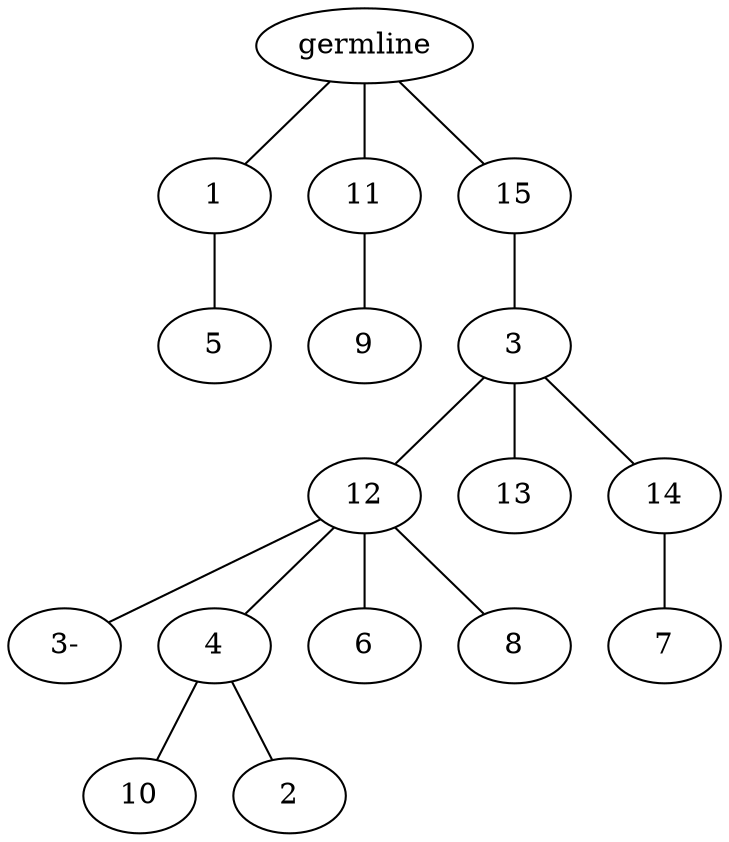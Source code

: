graph tree {
    "140306258569152" [label="germline"];
    "140306258469408" [label="1"];
    "140306258472384" [label="5"];
    "140306258470176" [label="11"];
    "140306258471520" [label="9"];
    "140306258470416" [label="15"];
    "140306258331392" [label="3"];
    "140306258332448" [label="12"];
    "140306258809040" [label="3-"];
    "140306258332496" [label="4"];
    "140306258331824" [label="10"];
    "140306258333024" [label="2"];
    "140306258331104" [label="6"];
    "140306258332736" [label="8"];
    "140306258329952" [label="13"];
    "140306258331008" [label="14"];
    "140306258844544" [label="7"];
    "140306258569152" -- "140306258469408";
    "140306258569152" -- "140306258470176";
    "140306258569152" -- "140306258470416";
    "140306258469408" -- "140306258472384";
    "140306258470176" -- "140306258471520";
    "140306258470416" -- "140306258331392";
    "140306258331392" -- "140306258332448";
    "140306258331392" -- "140306258329952";
    "140306258331392" -- "140306258331008";
    "140306258332448" -- "140306258809040";
    "140306258332448" -- "140306258332496";
    "140306258332448" -- "140306258331104";
    "140306258332448" -- "140306258332736";
    "140306258332496" -- "140306258331824";
    "140306258332496" -- "140306258333024";
    "140306258331008" -- "140306258844544";
}
